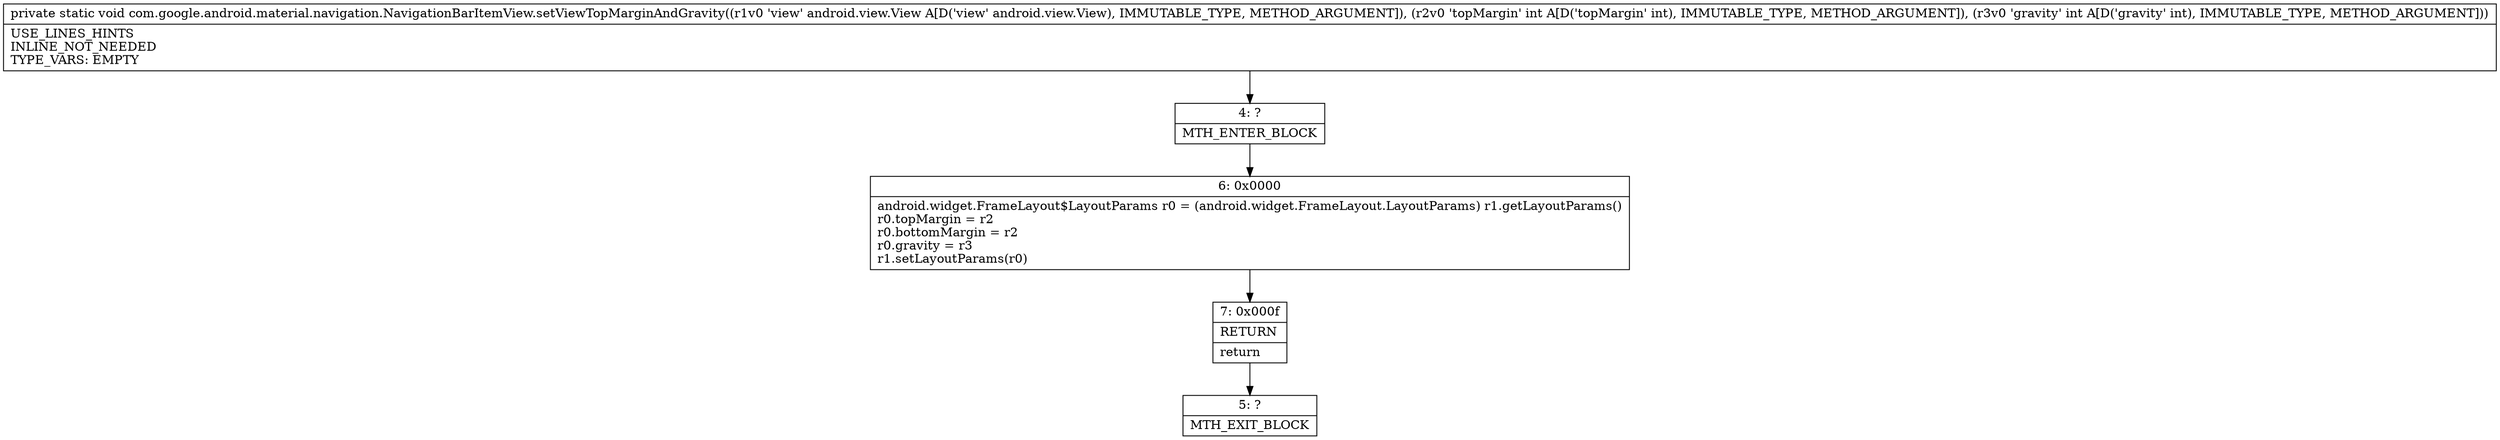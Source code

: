 digraph "CFG forcom.google.android.material.navigation.NavigationBarItemView.setViewTopMarginAndGravity(Landroid\/view\/View;II)V" {
Node_4 [shape=record,label="{4\:\ ?|MTH_ENTER_BLOCK\l}"];
Node_6 [shape=record,label="{6\:\ 0x0000|android.widget.FrameLayout$LayoutParams r0 = (android.widget.FrameLayout.LayoutParams) r1.getLayoutParams()\lr0.topMargin = r2\lr0.bottomMargin = r2\lr0.gravity = r3\lr1.setLayoutParams(r0)\l}"];
Node_7 [shape=record,label="{7\:\ 0x000f|RETURN\l|return\l}"];
Node_5 [shape=record,label="{5\:\ ?|MTH_EXIT_BLOCK\l}"];
MethodNode[shape=record,label="{private static void com.google.android.material.navigation.NavigationBarItemView.setViewTopMarginAndGravity((r1v0 'view' android.view.View A[D('view' android.view.View), IMMUTABLE_TYPE, METHOD_ARGUMENT]), (r2v0 'topMargin' int A[D('topMargin' int), IMMUTABLE_TYPE, METHOD_ARGUMENT]), (r3v0 'gravity' int A[D('gravity' int), IMMUTABLE_TYPE, METHOD_ARGUMENT]))  | USE_LINES_HINTS\lINLINE_NOT_NEEDED\lTYPE_VARS: EMPTY\l}"];
MethodNode -> Node_4;Node_4 -> Node_6;
Node_6 -> Node_7;
Node_7 -> Node_5;
}

